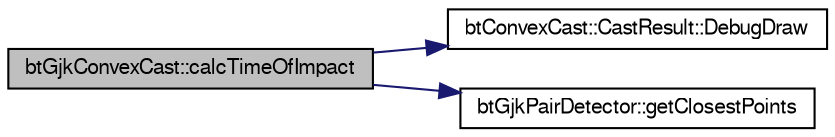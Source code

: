 digraph G
{
  bgcolor="transparent";
  edge [fontname="FreeSans",fontsize=10,labelfontname="FreeSans",labelfontsize=10];
  node [fontname="FreeSans",fontsize=10,shape=record];
  rankdir=LR;
  Node1 [label="btGjkConvexCast::calcTimeOfImpact",height=0.2,width=0.4,color="black", fillcolor="grey75", style="filled" fontcolor="black"];
  Node1 -> Node2 [color="midnightblue",fontsize=10,style="solid"];
  Node2 [label="btConvexCast::CastResult::DebugDraw",height=0.2,width=0.4,color="black",URL="$structbt_convex_cast_1_1_cast_result.html#febcf038c88ef123c0570d5ab79cb3c6"];
  Node1 -> Node3 [color="midnightblue",fontsize=10,style="solid"];
  Node3 [label="btGjkPairDetector::getClosestPoints",height=0.2,width=0.4,color="black",URL="$classbt_gjk_pair_detector.html#42505a0ccc728c82595febe9af3a3bc8"];
}
